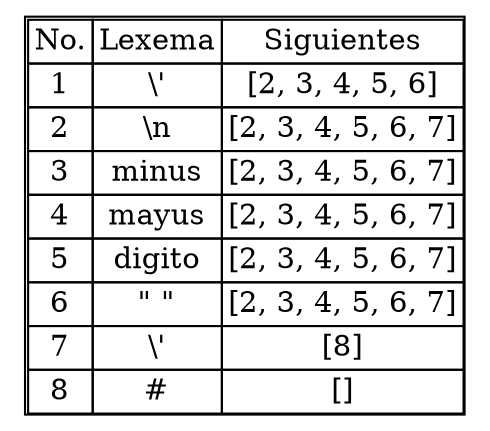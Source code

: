 digraph G{
node [shape=plaintext]
tabla [label=<
<table border='1' cellborder='1' cellspacing='0'>
<tr><td>No.</td><td>Lexema</td><td>Siguientes</td></tr>
<tr><td>1</td><td>\'</td><td>[2, 3, 4, 5, 6]</td></tr>
<tr><td>2</td><td>\n</td><td>[2, 3, 4, 5, 6, 7]</td></tr>
<tr><td>3</td><td>minus</td><td>[2, 3, 4, 5, 6, 7]</td></tr>
<tr><td>4</td><td>mayus</td><td>[2, 3, 4, 5, 6, 7]</td></tr>
<tr><td>5</td><td>digito</td><td>[2, 3, 4, 5, 6, 7]</td></tr>
<tr><td>6</td><td>" "</td><td>[2, 3, 4, 5, 6, 7]</td></tr>
<tr><td>7</td><td>\'</td><td>[8]</td></tr>
<tr><td>8</td><td>#</td><td>[]</td></tr>
</table>
>];
}
